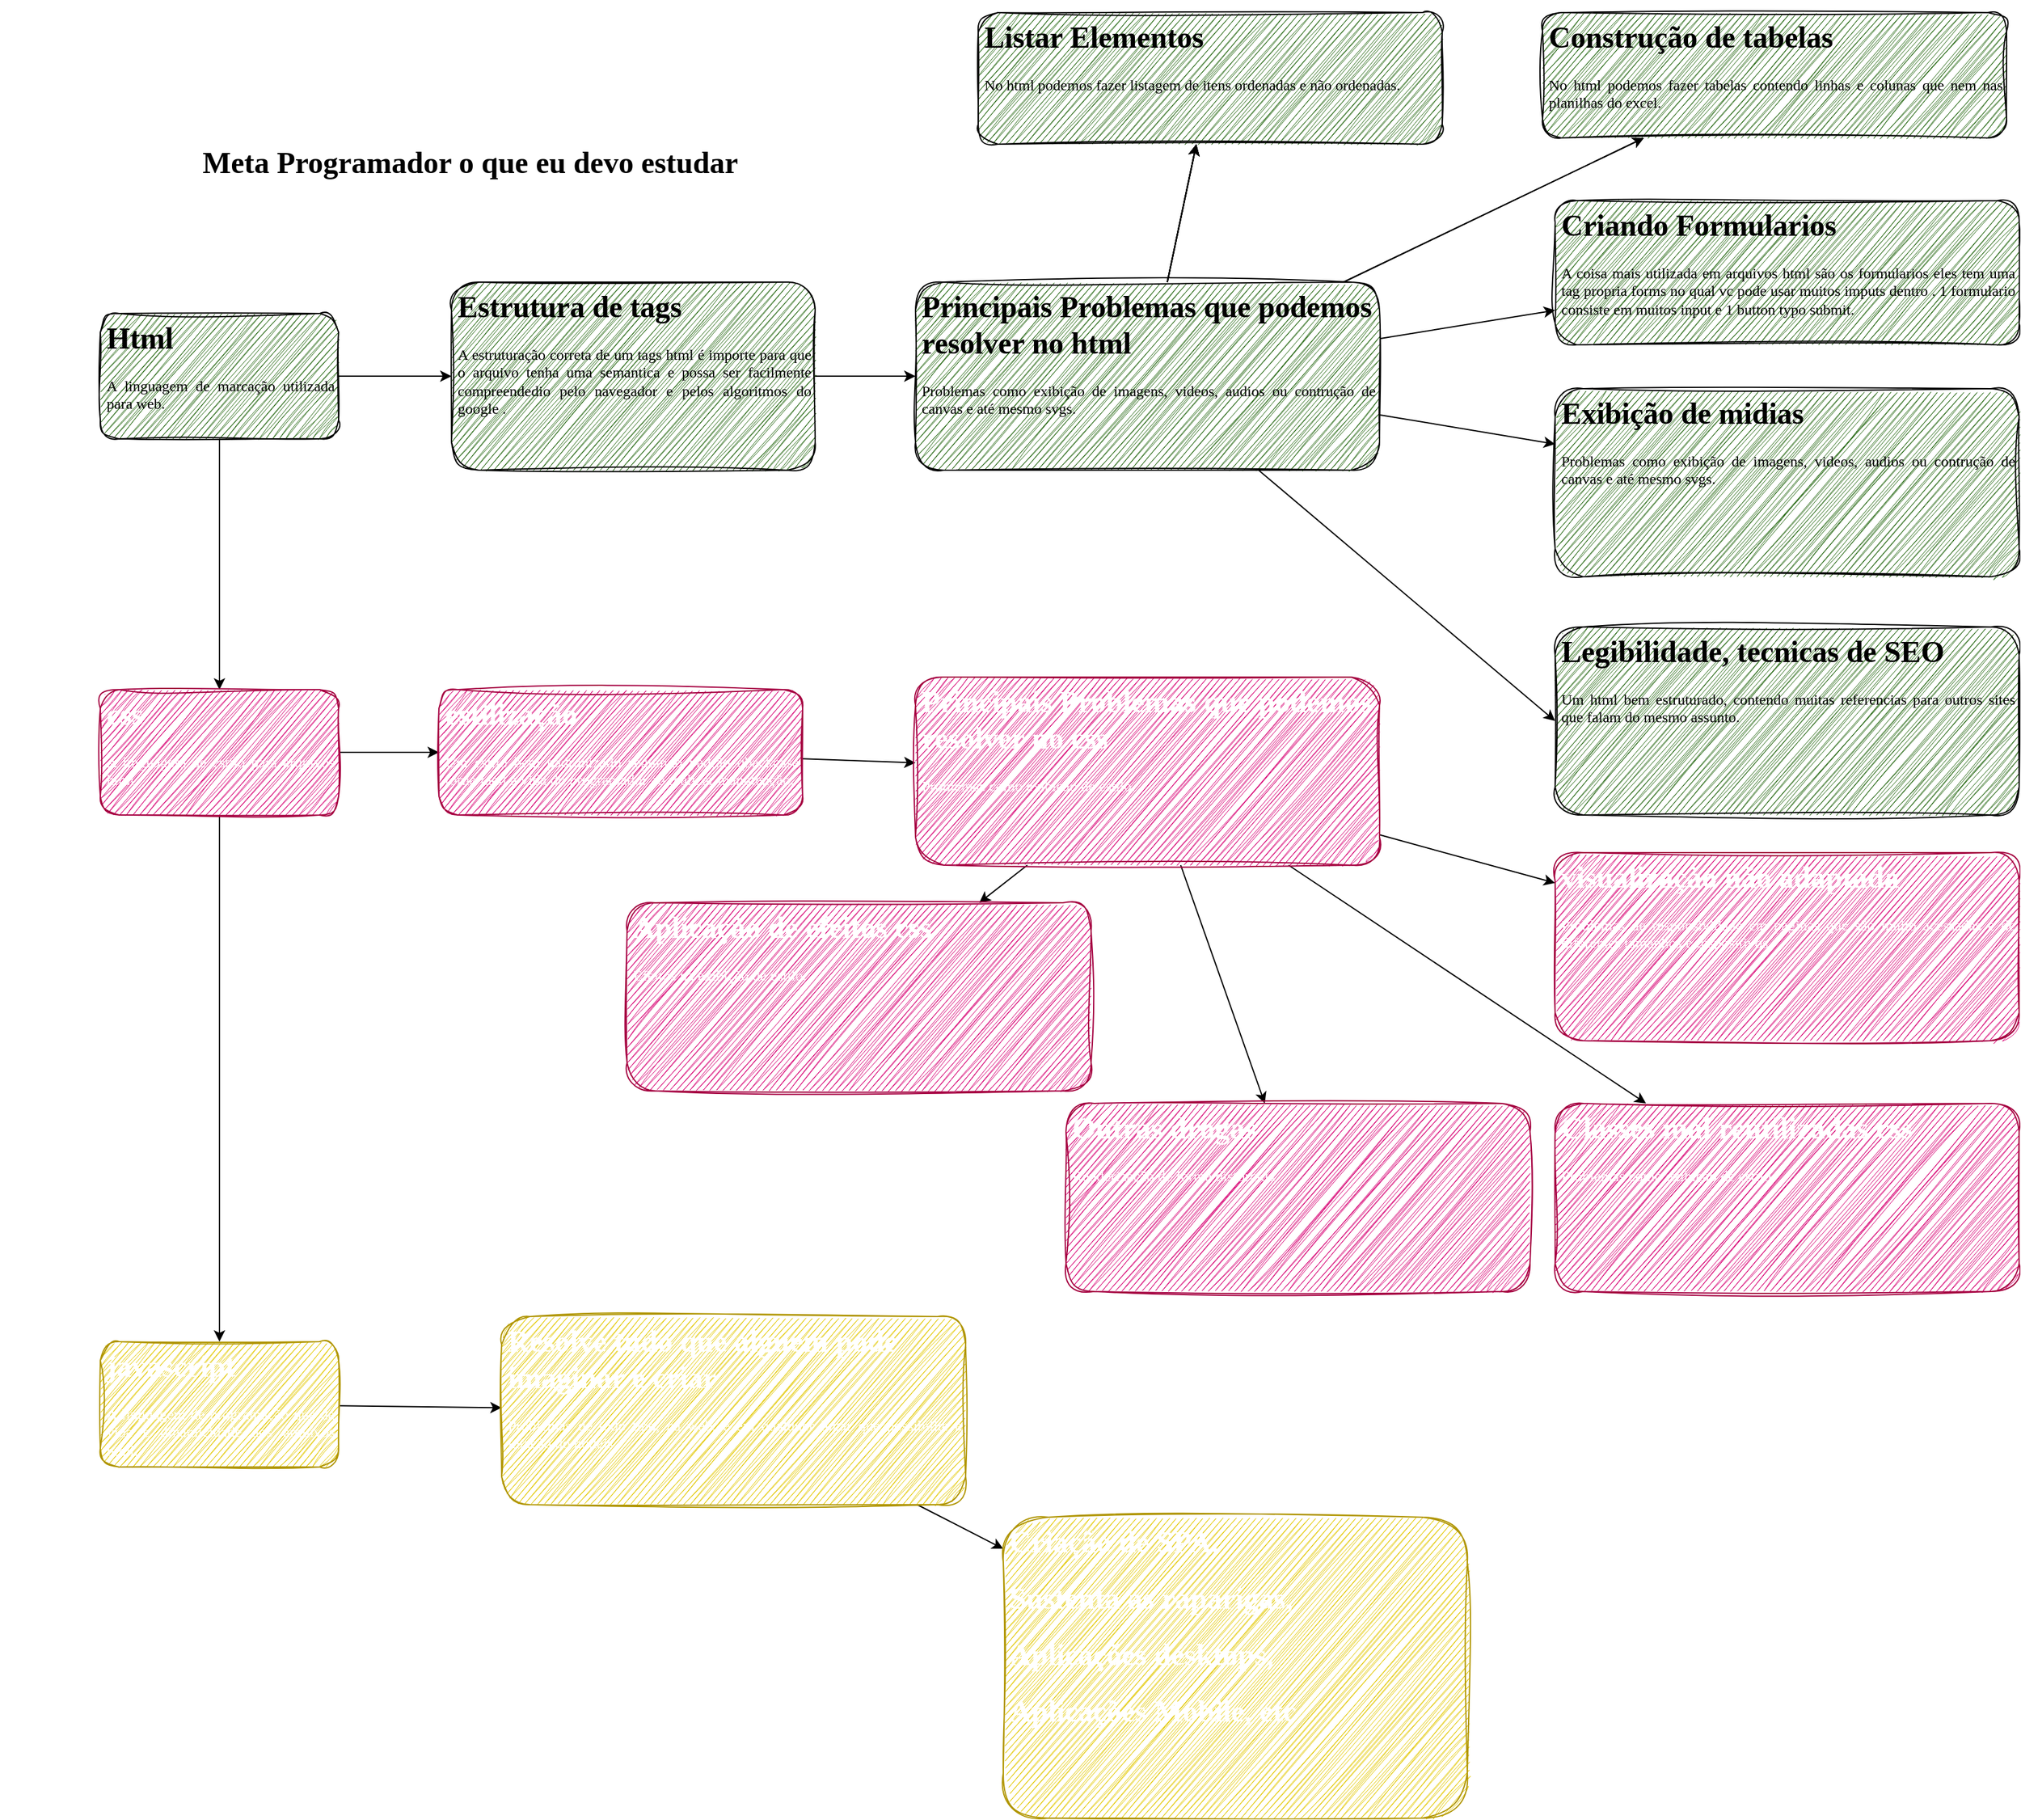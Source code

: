 <mxfile>
    <diagram id="RzJH0hmxB5S2ClgRXe7-" name="Page-1">
        <mxGraphModel dx="3087" dy="2705" grid="1" gridSize="10" guides="1" tooltips="1" connect="1" arrows="1" fold="1" page="1" pageScale="1" pageWidth="827" pageHeight="1169" math="0" shadow="0">
            <root>
                <mxCell id="0"/>
                <mxCell id="1" parent="0"/>
                <mxCell id="2" value="&lt;h1&gt;&lt;font face=&quot;Operator Mono&quot;&gt;Meta Programador o que eu devo estudar&lt;/font&gt;&lt;/h1&gt;" style="text;html=1;strokeColor=none;fillColor=none;align=center;verticalAlign=middle;whiteSpace=wrap;rounded=0;" parent="1" vertex="1">
                    <mxGeometry x="-80" y="80" width="750" height="80" as="geometry"/>
                </mxCell>
                <mxCell id="11" value="" style="edgeStyle=none;html=1;fontFamily=Operator Mono;fontSource=https%3A%2F%2Ffonts.googleapis.com%2Fcss%3Ffamily%3DOperator%2BMono;fontColor=#FFFFFF;" parent="1" source="3" target="10" edge="1">
                    <mxGeometry relative="1" as="geometry"/>
                </mxCell>
                <mxCell id="32" value="" style="edgeStyle=none;html=1;" edge="1" parent="1" source="3" target="6">
                    <mxGeometry relative="1" as="geometry"/>
                </mxCell>
                <mxCell id="3" value="&lt;h1&gt;&lt;font data-font-src=&quot;https://fonts.googleapis.com/css?family=Operator+Mono&quot; face=&quot;Operator Mono&quot;&gt;Html&lt;/font&gt;&lt;/h1&gt;&lt;p style=&quot;text-align: justify;&quot;&gt;&lt;font face=&quot;Operator Mono&quot;&gt;A linguagem de marcação utilizada para web.&lt;/font&gt;&lt;/p&gt;" style="text;html=1;strokeColor=default;fillColor=#286a15;spacing=5;spacingTop=-20;whiteSpace=wrap;overflow=hidden;rounded=1;sketch=1;curveFitting=1;jiggle=2;" parent="1" vertex="1">
                    <mxGeometry y="240" width="190" height="100" as="geometry"/>
                </mxCell>
                <mxCell id="33" value="" style="edgeStyle=none;html=1;" edge="1" parent="1" source="6" target="8">
                    <mxGeometry relative="1" as="geometry"/>
                </mxCell>
                <mxCell id="37" value="" style="edgeStyle=none;html=1;" edge="1" parent="1" source="6" target="36">
                    <mxGeometry relative="1" as="geometry"/>
                </mxCell>
                <mxCell id="6" value="&lt;h1&gt;&lt;font face=&quot;Operator Mono&quot;&gt;css&lt;/font&gt;&lt;/h1&gt;&lt;p style=&quot;text-align: justify;&quot;&gt;&lt;font face=&quot;Operator Mono&quot;&gt;A linguagem de estilo para arquivos html.&lt;/font&gt;&lt;/p&gt;" style="text;html=1;strokeColor=#A50040;fillColor=#d80073;spacing=5;spacingTop=-20;whiteSpace=wrap;overflow=hidden;rounded=1;sketch=1;curveFitting=1;jiggle=2;fontColor=#ffffff;" parent="1" vertex="1">
                    <mxGeometry y="540" width="190" height="100" as="geometry"/>
                </mxCell>
                <mxCell id="49" style="edgeStyle=none;html=1;" edge="1" parent="1" source="8" target="48">
                    <mxGeometry relative="1" as="geometry"/>
                </mxCell>
                <mxCell id="8" value="&lt;h1&gt;&lt;font color=&quot;#ffffff&quot; face=&quot;Operator Mono&quot;&gt;javascript&lt;/font&gt;&lt;/h1&gt;&lt;p style=&quot;text-align: justify;&quot;&gt;&lt;font color=&quot;#ffffff&quot; face=&quot;Operator Mono&quot;&gt;A linguagem de programação que da vida e dinamicidade aos arquivos html.&lt;/font&gt;&lt;/p&gt;" style="text;html=1;strokeColor=#B09500;fillColor=#e3c800;spacing=5;spacingTop=-20;whiteSpace=wrap;overflow=hidden;rounded=1;sketch=1;curveFitting=1;jiggle=2;fontColor=#000000;" parent="1" vertex="1">
                    <mxGeometry y="1060" width="190" height="100" as="geometry"/>
                </mxCell>
                <mxCell id="16" value="" style="edgeStyle=none;html=1;" parent="1" source="10" target="15" edge="1">
                    <mxGeometry relative="1" as="geometry"/>
                </mxCell>
                <mxCell id="10" value="&lt;h1&gt;&lt;font face=&quot;Operator Mono&quot;&gt;Estrutura de tags&lt;/font&gt;&lt;/h1&gt;&lt;p style=&quot;text-align: justify;&quot;&gt;&lt;font face=&quot;Operator Mono&quot;&gt;A estruturação correta de um tags&lt;/font&gt;&lt;span style=&quot;font-family: &amp;quot;Operator Mono&amp;quot;; background-color: initial;&quot;&gt;&amp;nbsp;html é importe para que o arquivo tenha uma semantica e possa ser facilmente compreendedio pelo navegador e pelos algoritmos do google .&lt;/span&gt;&lt;/p&gt;" style="text;html=1;strokeColor=default;fillColor=#286a15;spacing=5;spacingTop=-20;whiteSpace=wrap;overflow=hidden;rounded=1;sketch=1;curveFitting=1;jiggle=2;" parent="1" vertex="1">
                    <mxGeometry x="280" y="215" width="290" height="150" as="geometry"/>
                </mxCell>
                <mxCell id="20" value="" style="edgeStyle=none;html=1;" parent="1" source="15" target="19" edge="1">
                    <mxGeometry relative="1" as="geometry"/>
                </mxCell>
                <mxCell id="21" value="" style="edgeStyle=none;html=1;" parent="1" source="15" target="19" edge="1">
                    <mxGeometry relative="1" as="geometry"/>
                </mxCell>
                <mxCell id="22" value="" style="edgeStyle=none;html=1;" parent="1" source="15" target="19" edge="1">
                    <mxGeometry relative="1" as="geometry"/>
                </mxCell>
                <mxCell id="23" value="" style="edgeStyle=none;html=1;" parent="1" source="15" target="19" edge="1">
                    <mxGeometry relative="1" as="geometry"/>
                </mxCell>
                <mxCell id="24" value="" style="edgeStyle=none;html=1;" parent="1" source="15" target="19" edge="1">
                    <mxGeometry relative="1" as="geometry"/>
                </mxCell>
                <mxCell id="26" value="" style="edgeStyle=none;html=1;" parent="1" source="15" target="25" edge="1">
                    <mxGeometry relative="1" as="geometry"/>
                </mxCell>
                <mxCell id="27" value="" style="edgeStyle=none;html=1;" parent="1" source="15" target="25" edge="1">
                    <mxGeometry relative="1" as="geometry"/>
                </mxCell>
                <mxCell id="29" value="" style="edgeStyle=none;html=1;" parent="1" source="15" target="28" edge="1">
                    <mxGeometry relative="1" as="geometry"/>
                </mxCell>
                <mxCell id="31" value="" style="edgeStyle=none;html=1;" parent="1" source="15" target="30" edge="1">
                    <mxGeometry relative="1" as="geometry"/>
                </mxCell>
                <mxCell id="35" style="edgeStyle=none;html=1;entryX=0;entryY=0.5;entryDx=0;entryDy=0;" edge="1" parent="1" source="15" target="34">
                    <mxGeometry relative="1" as="geometry"/>
                </mxCell>
                <mxCell id="15" value="&lt;h1&gt;&lt;font face=&quot;Operator Mono&quot;&gt;Principais Problemas que podemos resolver no html&amp;nbsp;&lt;/font&gt;&lt;/h1&gt;&lt;p style=&quot;text-align: justify;&quot;&gt;&lt;span style=&quot;font-family: &amp;quot;Operator Mono&amp;quot;; background-color: initial;&quot;&gt;Problemas como exibição de imagens, videos, audios ou contrução de canvas e até mesmo svgs.&lt;/span&gt;&lt;/p&gt;" style="text;html=1;strokeColor=default;fillColor=#286a15;spacing=5;spacingTop=-20;whiteSpace=wrap;overflow=hidden;rounded=1;sketch=1;curveFitting=1;jiggle=2;" parent="1" vertex="1">
                    <mxGeometry x="650" y="215" width="370" height="150" as="geometry"/>
                </mxCell>
                <mxCell id="19" value="&lt;h1&gt;&lt;font face=&quot;Operator Mono&quot;&gt;Listar Elementos&amp;nbsp;&lt;/font&gt;&lt;/h1&gt;&lt;p style=&quot;text-align: justify;&quot;&gt;&lt;span style=&quot;font-family: &amp;quot;Operator Mono&amp;quot;; background-color: initial;&quot;&gt;No html podemos fazer listagem de itens ordenadas e não ordenadas.&lt;/span&gt;&lt;/p&gt;" style="text;html=1;strokeColor=default;fillColor=#286a15;spacing=5;spacingTop=-20;whiteSpace=wrap;overflow=hidden;rounded=1;sketch=1;curveFitting=1;jiggle=2;" parent="1" vertex="1">
                    <mxGeometry x="700" width="370" height="105" as="geometry"/>
                </mxCell>
                <mxCell id="25" value="&lt;h1&gt;&lt;font face=&quot;Operator Mono&quot;&gt;Construção de tabelas&amp;nbsp;&lt;/font&gt;&lt;/h1&gt;&lt;p style=&quot;text-align: justify;&quot;&gt;&lt;span style=&quot;font-family: &amp;quot;Operator Mono&amp;quot;; background-color: initial;&quot;&gt;No html podemos fazer tabelas contendo linhas e colunas que nem nas planilhas do excel.&lt;/span&gt;&lt;/p&gt;" style="text;html=1;strokeColor=default;fillColor=#286a15;spacing=5;spacingTop=-20;whiteSpace=wrap;overflow=hidden;rounded=1;sketch=1;curveFitting=1;jiggle=2;" parent="1" vertex="1">
                    <mxGeometry x="1150" width="370" height="100" as="geometry"/>
                </mxCell>
                <mxCell id="28" value="&lt;h1&gt;&lt;font face=&quot;Operator Mono&quot;&gt;Criando Formularios&amp;nbsp;&lt;/font&gt;&lt;/h1&gt;&lt;p style=&quot;text-align: justify;&quot;&gt;&lt;span style=&quot;font-family: &amp;quot;Operator Mono&amp;quot;; background-color: initial;&quot;&gt;A coisa mais utilizada em arquivos html são os formularios eles tem uma tag propria forms no qual vc pode usar muitos imputs dentro . 1 formulario consiste em muitos input e 1 button typo submit.&lt;/span&gt;&lt;/p&gt;" style="text;html=1;strokeColor=default;fillColor=#286a15;spacing=5;spacingTop=-20;whiteSpace=wrap;overflow=hidden;rounded=1;sketch=1;curveFitting=1;jiggle=2;" parent="1" vertex="1">
                    <mxGeometry x="1160" y="150" width="370" height="115" as="geometry"/>
                </mxCell>
                <mxCell id="30" value="&lt;h1&gt;&lt;font face=&quot;Operator Mono&quot;&gt;Exibição de midias&amp;nbsp;&lt;/font&gt;&lt;/h1&gt;&lt;p style=&quot;text-align: justify;&quot;&gt;&lt;span style=&quot;font-family: &amp;quot;Operator Mono&amp;quot;; background-color: initial;&quot;&gt;Problemas como exibição de imagens, videos, audios ou contrução de canvas e até mesmo svgs.&lt;/span&gt;&lt;/p&gt;" style="text;html=1;strokeColor=default;fillColor=#286a15;spacing=5;spacingTop=-20;whiteSpace=wrap;overflow=hidden;rounded=1;sketch=1;curveFitting=1;jiggle=2;" parent="1" vertex="1">
                    <mxGeometry x="1160" y="300" width="370" height="150" as="geometry"/>
                </mxCell>
                <mxCell id="34" value="&lt;h1&gt;&lt;font face=&quot;Operator Mono&quot;&gt;Legibilidade, tecnicas de SEO&amp;nbsp;&lt;/font&gt;&lt;/h1&gt;&lt;p style=&quot;text-align: justify;&quot;&gt;&lt;span style=&quot;font-family: &amp;quot;Operator Mono&amp;quot;; background-color: initial;&quot;&gt;Um html bem estruturado, contendo muitas referencias para outros sites que falam do mesmo assunto.&lt;/span&gt;&lt;/p&gt;" style="text;html=1;strokeColor=default;fillColor=#286a15;spacing=5;spacingTop=-20;whiteSpace=wrap;overflow=hidden;rounded=1;sketch=1;curveFitting=1;jiggle=2;" vertex="1" parent="1">
                    <mxGeometry x="1160" y="490" width="370" height="150" as="geometry"/>
                </mxCell>
                <mxCell id="39" value="" style="edgeStyle=none;html=1;" edge="1" parent="1" source="36" target="38">
                    <mxGeometry relative="1" as="geometry"/>
                </mxCell>
                <mxCell id="36" value="&lt;h1&gt;&lt;font face=&quot;Operator Mono&quot;&gt;estilização&lt;/font&gt;&lt;/h1&gt;&lt;p style=&quot;text-align: justify;&quot;&gt;&lt;font face=&quot;Operator Mono&quot;&gt;Um estilo bem padronizado seguindo padrão qbackcase torna facil a vida do programador ao realizar manutenção.&lt;/font&gt;&lt;/p&gt;" style="text;html=1;strokeColor=#A50040;fillColor=#d80073;spacing=5;spacingTop=-20;whiteSpace=wrap;overflow=hidden;rounded=1;sketch=1;curveFitting=1;jiggle=2;fontColor=#ffffff;" vertex="1" parent="1">
                    <mxGeometry x="270" y="540" width="290" height="100" as="geometry"/>
                </mxCell>
                <mxCell id="41" value="" style="edgeStyle=none;html=1;" edge="1" parent="1" source="38" target="40">
                    <mxGeometry relative="1" as="geometry"/>
                </mxCell>
                <mxCell id="43" value="" style="edgeStyle=none;html=1;" edge="1" parent="1" source="38" target="42">
                    <mxGeometry relative="1" as="geometry"/>
                </mxCell>
                <mxCell id="45" style="edgeStyle=none;html=1;" edge="1" parent="1" source="38" target="44">
                    <mxGeometry relative="1" as="geometry"/>
                </mxCell>
                <mxCell id="47" value="" style="edgeStyle=none;html=1;" edge="1" parent="1" source="38" target="46">
                    <mxGeometry relative="1" as="geometry"/>
                </mxCell>
                <mxCell id="38" value="&lt;h1&gt;&lt;font face=&quot;Operator Mono&quot;&gt;Principais Problemas que podemos resolver no css&amp;nbsp;&lt;/font&gt;&lt;/h1&gt;&lt;p style=&quot;text-align: justify;&quot;&gt;&lt;span style=&quot;font-family: &amp;quot;Operator Mono&amp;quot;; background-color: initial;&quot;&gt;Problemas como exibição de estilo.&lt;/span&gt;&lt;/p&gt;" style="text;html=1;strokeColor=#A50040;fillColor=#d80073;spacing=5;spacingTop=-20;whiteSpace=wrap;overflow=hidden;rounded=1;sketch=1;curveFitting=1;jiggle=2;fontColor=#ffffff;" vertex="1" parent="1">
                    <mxGeometry x="650" y="530" width="370" height="150" as="geometry"/>
                </mxCell>
                <mxCell id="40" value="&lt;h1&gt;&lt;font face=&quot;Operator Mono&quot;&gt;visualização não adaptada&amp;nbsp;&lt;/font&gt;&lt;/h1&gt;&lt;p style=&quot;text-align: justify;&quot;&gt;&lt;span style=&quot;font-family: &amp;quot;Operator Mono&amp;quot;; background-color: initial;&quot;&gt;Problemas de responsividade em paginas que são muito acessadas e de diferentes tamanhos e dispositivos.&lt;/span&gt;&lt;/p&gt;" style="text;html=1;strokeColor=#A50040;fillColor=#d80073;spacing=5;spacingTop=-20;whiteSpace=wrap;overflow=hidden;rounded=1;sketch=1;curveFitting=1;jiggle=2;fontColor=#ffffff;" vertex="1" parent="1">
                    <mxGeometry x="1160" y="670" width="370" height="150" as="geometry"/>
                </mxCell>
                <mxCell id="42" value="&lt;h1&gt;&lt;font face=&quot;Operator Mono&quot;&gt;Classes mal reutilizadas css&amp;nbsp;&lt;/font&gt;&lt;/h1&gt;&lt;p style=&quot;text-align: justify;&quot;&gt;&lt;span style=&quot;font-family: &amp;quot;Operator Mono&amp;quot;; background-color: initial;&quot;&gt;Problemas como exibição de estilo.&lt;/span&gt;&lt;/p&gt;" style="text;html=1;strokeColor=#A50040;fillColor=#d80073;spacing=5;spacingTop=-20;whiteSpace=wrap;overflow=hidden;rounded=1;sketch=1;curveFitting=1;jiggle=2;fontColor=#ffffff;" vertex="1" parent="1">
                    <mxGeometry x="1160" y="870" width="370" height="150" as="geometry"/>
                </mxCell>
                <mxCell id="44" value="&lt;h1&gt;&lt;font face=&quot;Operator Mono&quot;&gt;Outras drogas&amp;nbsp;&lt;/font&gt;&lt;/h1&gt;&lt;p style=&quot;text-align: justify;&quot;&gt;&lt;span style=&quot;font-family: &amp;quot;Operator Mono&amp;quot;; background-color: initial;&quot;&gt;Renderização de forma distorcida.&lt;/span&gt;&lt;/p&gt;" style="text;html=1;strokeColor=#A50040;fillColor=#d80073;spacing=5;spacingTop=-20;whiteSpace=wrap;overflow=hidden;rounded=1;sketch=1;curveFitting=1;jiggle=2;fontColor=#ffffff;" vertex="1" parent="1">
                    <mxGeometry x="770" y="870" width="370" height="150" as="geometry"/>
                </mxCell>
                <mxCell id="46" value="&lt;h1&gt;&lt;font face=&quot;Operator Mono&quot;&gt;Aplicação de efeitos css&amp;nbsp;&lt;/font&gt;&lt;/h1&gt;&lt;p style=&quot;text-align: justify;&quot;&gt;&lt;span style=&quot;font-family: &amp;quot;Operator Mono&amp;quot;; background-color: initial;&quot;&gt;Efeitos na exibição de estilo.&lt;/span&gt;&lt;/p&gt;" style="text;html=1;strokeColor=#A50040;fillColor=#d80073;spacing=5;spacingTop=-20;whiteSpace=wrap;overflow=hidden;rounded=1;sketch=1;curveFitting=1;jiggle=2;fontColor=#ffffff;" vertex="1" parent="1">
                    <mxGeometry x="420" y="710" width="370" height="150" as="geometry"/>
                </mxCell>
                <mxCell id="51" value="" style="edgeStyle=none;html=1;fontColor=#FFFFFF;" edge="1" parent="1" source="48" target="50">
                    <mxGeometry relative="1" as="geometry"/>
                </mxCell>
                <mxCell id="48" value="&lt;h1&gt;&lt;font color=&quot;#ffffff&quot; face=&quot;Operator Mono&quot;&gt;Resolve tudo que alguem pode imaginar e criar&amp;nbsp;&lt;/font&gt;&lt;/h1&gt;&lt;p style=&quot;text-align: justify;&quot;&gt;&lt;span style=&quot;font-family: &amp;quot;Operator Mono&amp;quot;; background-color: initial;&quot;&gt;&lt;font color=&quot;#ffffff&quot;&gt;Problemas de todo tipo, na web, e em qualquer lugar que possibilite a intação do nodejs.&lt;/font&gt;&lt;/span&gt;&lt;/p&gt;" style="text;html=1;strokeColor=#B09500;fillColor=#e3c800;spacing=5;spacingTop=-20;whiteSpace=wrap;overflow=hidden;rounded=1;sketch=1;curveFitting=1;jiggle=2;fontColor=#000000;" vertex="1" parent="1">
                    <mxGeometry x="320" y="1040" width="370" height="150" as="geometry"/>
                </mxCell>
                <mxCell id="50" value="&lt;h1&gt;&lt;font color=&quot;#ffffff&quot; face=&quot;Operator Mono&quot;&gt;Criação de SPA,&lt;/font&gt;&lt;/h1&gt;&lt;div&gt;&lt;h1&gt;&lt;font face=&quot;Operator Mono&quot; color=&quot;#ffffff&quot;&gt;Sustenta as raparigas,&lt;/font&gt;&lt;/h1&gt;&lt;/div&gt;&lt;div&gt;&lt;h1&gt;&lt;font face=&quot;Operator Mono&quot; color=&quot;#ffffff&quot;&gt;Aplicações desktops,&lt;/font&gt;&lt;/h1&gt;&lt;/div&gt;&lt;div&gt;&lt;h1&gt;&lt;font face=&quot;Operator Mono&quot; color=&quot;#ffffff&quot;&gt;Aplicações Mobile, etc&lt;/font&gt;&lt;/h1&gt;&lt;/div&gt;&lt;div&gt;&lt;font face=&quot;Operator Mono&quot; color=&quot;#ffffff&quot;&gt;&lt;br&gt;&lt;/font&gt;&lt;/div&gt;" style="text;html=1;strokeColor=#B09500;fillColor=#e3c800;spacing=5;spacingTop=-20;whiteSpace=wrap;overflow=hidden;rounded=1;sketch=1;curveFitting=1;jiggle=2;fontColor=#000000;" vertex="1" parent="1">
                    <mxGeometry x="720" y="1200" width="370" height="240" as="geometry"/>
                </mxCell>
            </root>
        </mxGraphModel>
    </diagram>
</mxfile>